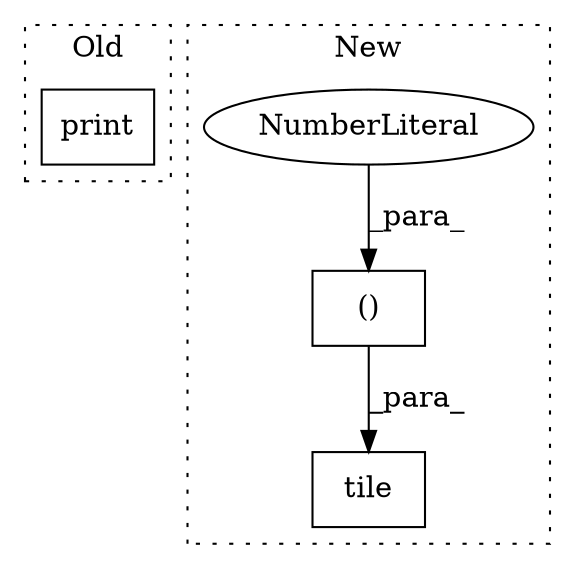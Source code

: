 digraph G {
subgraph cluster0 {
1 [label="print" a="32" s="11890,11939" l="6,1" shape="box"];
label = "Old";
style="dotted";
}
subgraph cluster1 {
2 [label="tile" a="32" s="12294,12355" l="5,2" shape="box"];
3 [label="()" a="106" s="12335" l="20" shape="box"];
4 [label="NumberLiteral" a="34" s="12354" l="1" shape="ellipse"];
label = "New";
style="dotted";
}
3 -> 2 [label="_para_"];
4 -> 3 [label="_para_"];
}